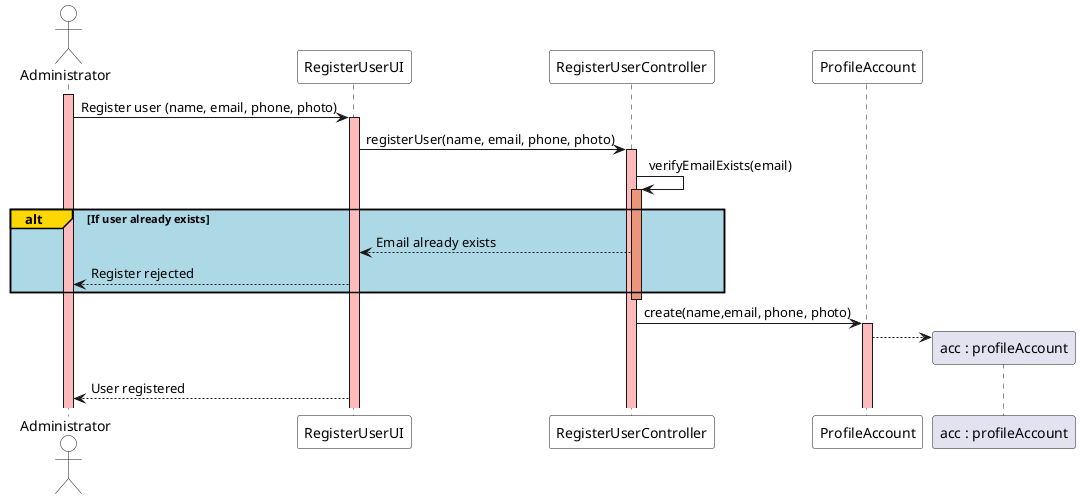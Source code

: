 @startuml

actor Administrator  as Administrator #white
participant "RegisterUserUI" as UI #white
participant "RegisterUserController" as Controller #white
participant "ProfileAccount" as Account #white

activate Administrator #FFBBBB
Administrator ->  UI : Register user (name, email, phone, photo)
activate UI #FFBBBB
UI -> Controller : registerUser(name, email, phone, photo)

activate Controller #FFBBBB
Controller -> Controller : verifyEmailExists(email)
activate Controller #E9967A

'Números dentro da caixa?
alt#Gold #LightBlue If user already exists
   UI <-- Controller : Email already exists
   Administrator <-- UI : Register rejected
end
deactivate Controller

Controller -> Account : create(name,email, phone, photo)
activate Account #FFBBBB
Account -->"acc : profileAccount" **
'Controller -> Account : validateProfile(name,email, phone number, photo)

UI --> Administrator : User registered

@enduml